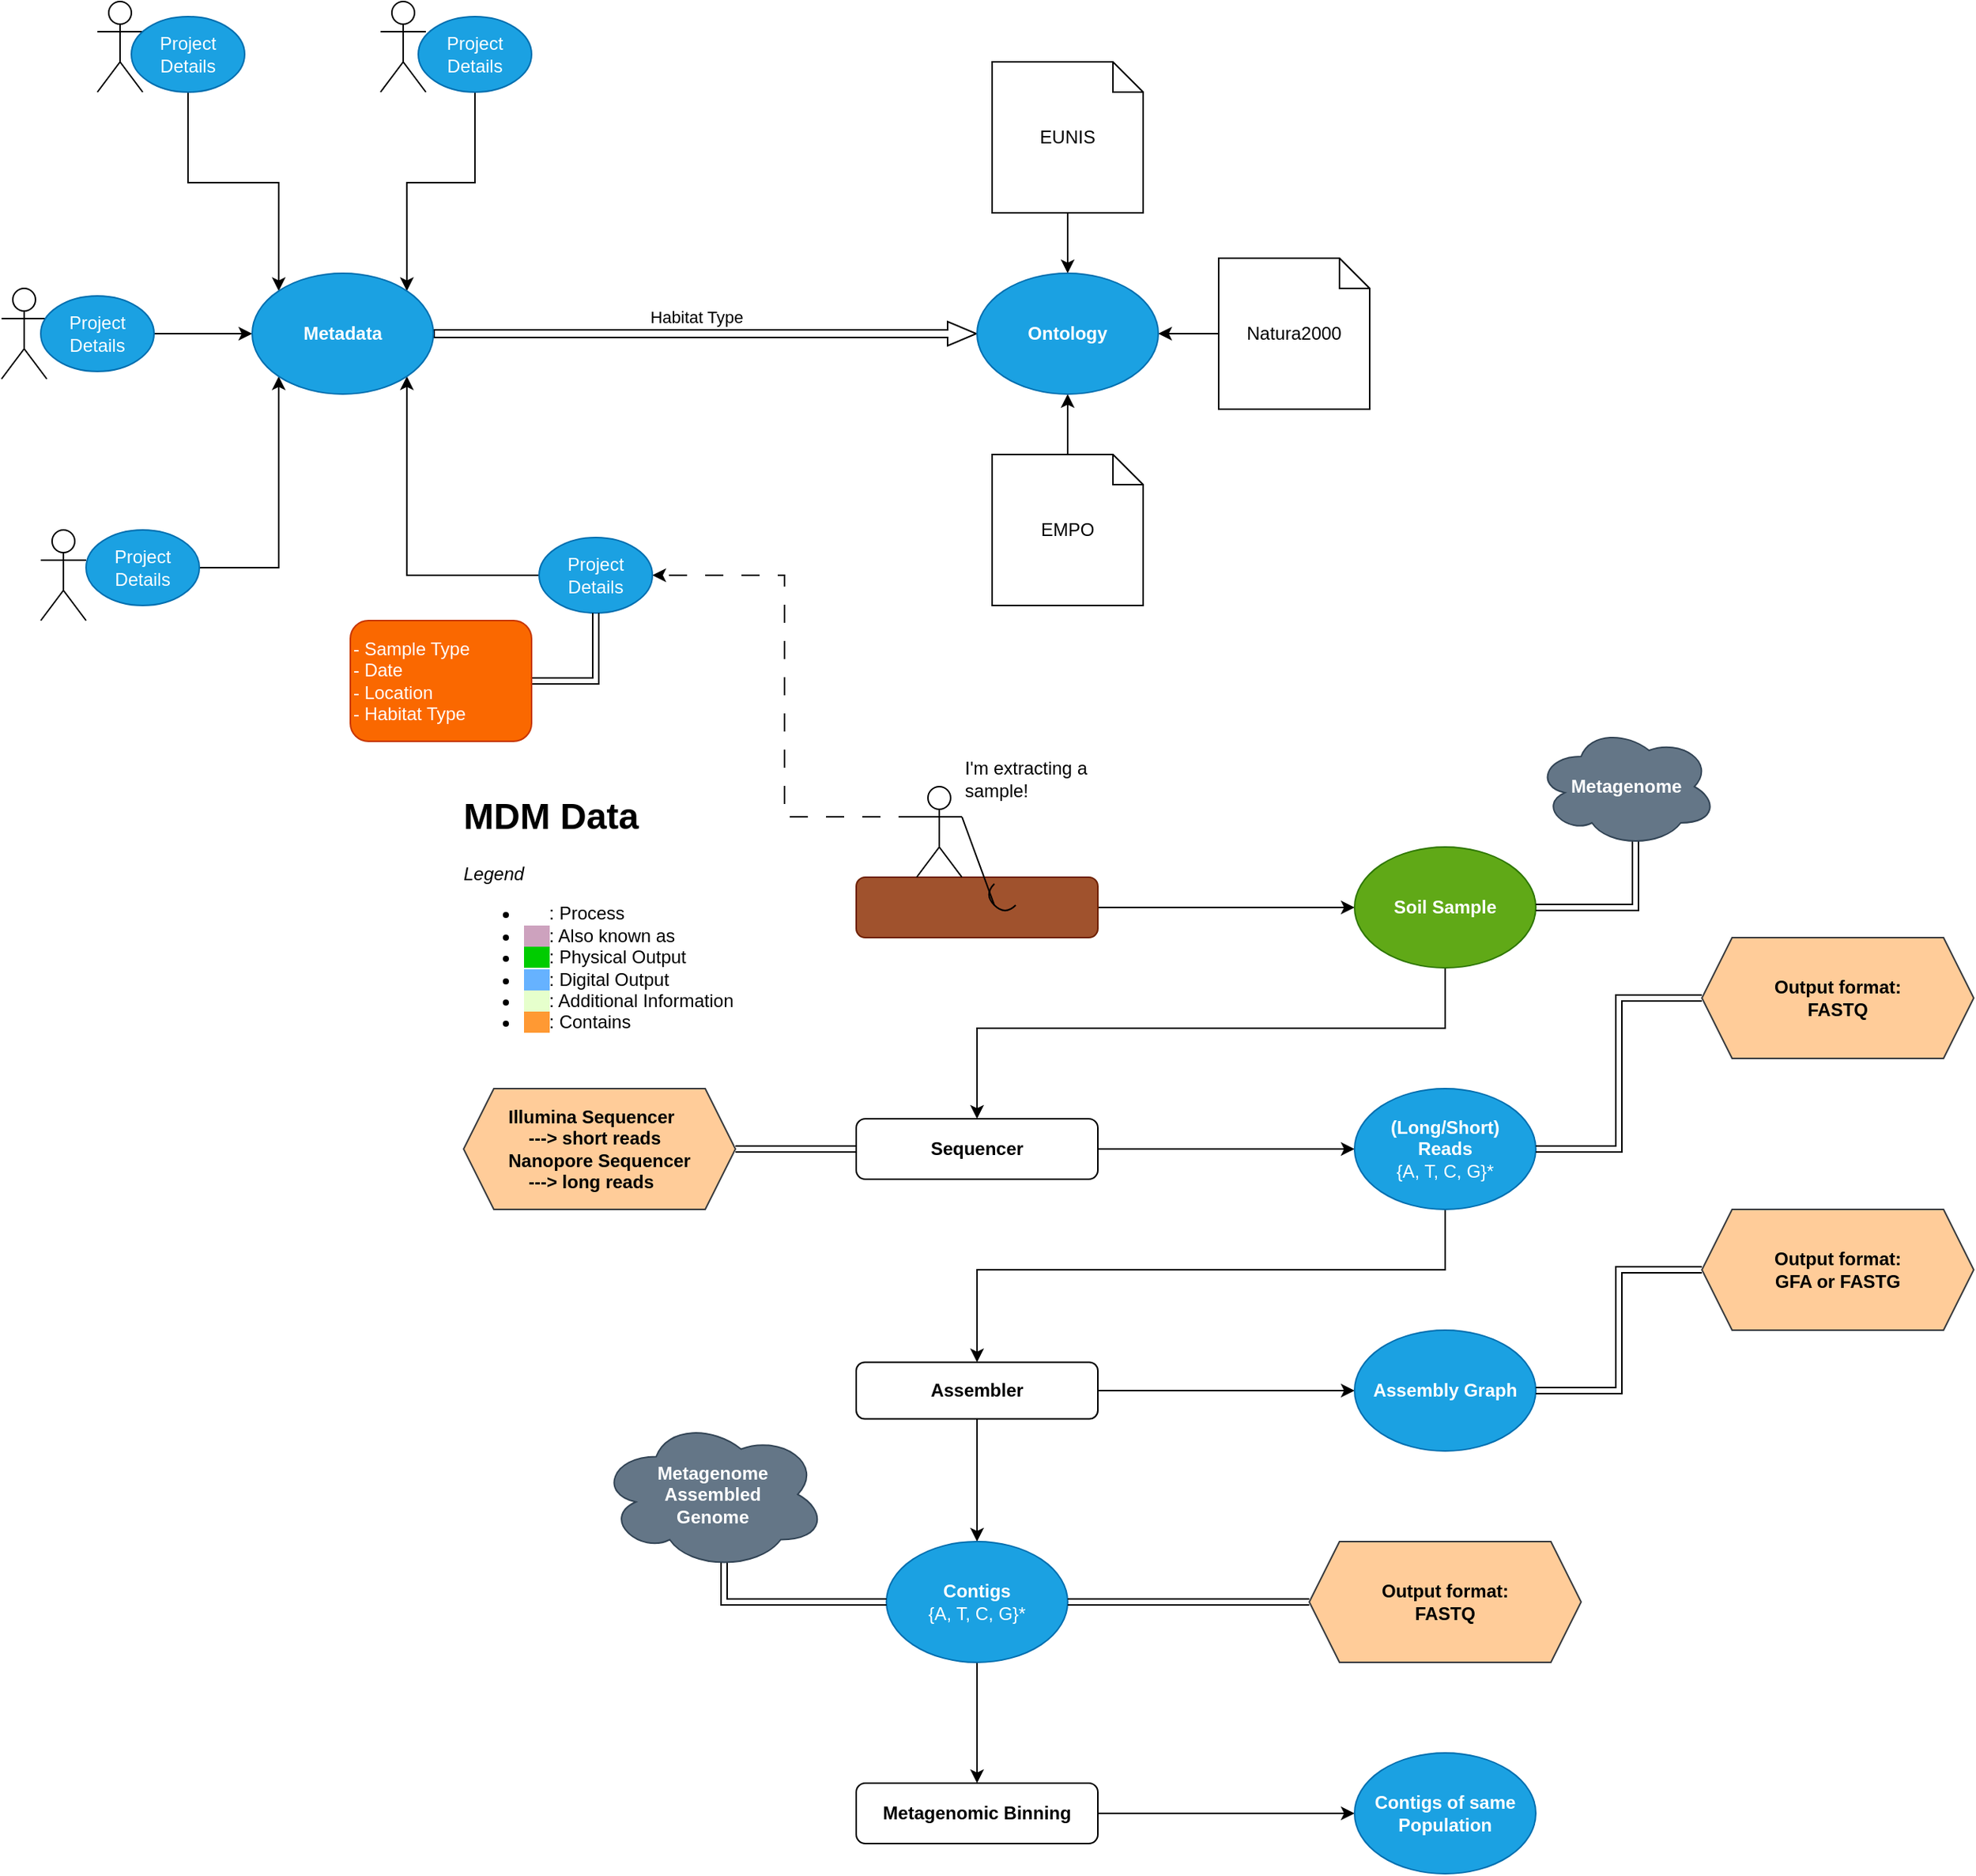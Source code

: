 <mxfile>
    <diagram id="C5RBs43oDa-KdzZeNtuy" name="Page-1">
        <mxGraphModel dx="2663" dy="2035" grid="1" gridSize="10" guides="1" tooltips="1" connect="1" arrows="1" fold="1" page="0" pageScale="1" pageWidth="827" pageHeight="1169" background="#FFFFFF" math="0" shadow="0">
            <root>
                <mxCell id="WIyWlLk6GJQsqaUBKTNV-0"/>
                <mxCell id="WIyWlLk6GJQsqaUBKTNV-1" parent="WIyWlLk6GJQsqaUBKTNV-0"/>
                <mxCell id="2fpuocFONdNeKfU6D-4X-15" style="edgeStyle=orthogonalEdgeStyle;rounded=0;orthogonalLoop=1;jettySize=auto;html=1;entryX=0;entryY=0.5;entryDx=0;entryDy=0;" parent="WIyWlLk6GJQsqaUBKTNV-1" source="WIyWlLk6GJQsqaUBKTNV-3" target="2fpuocFONdNeKfU6D-4X-12" edge="1">
                    <mxGeometry relative="1" as="geometry"/>
                </mxCell>
                <mxCell id="WIyWlLk6GJQsqaUBKTNV-3" value="" style="rounded=1;whiteSpace=wrap;html=1;fontSize=12;glass=0;strokeWidth=1;shadow=0;fillColor=#a0522d;fontColor=#ffffff;strokeColor=#6D1F00;" parent="WIyWlLk6GJQsqaUBKTNV-1" vertex="1">
                    <mxGeometry x="-40" y="40" width="160" height="40" as="geometry"/>
                </mxCell>
                <mxCell id="2fpuocFONdNeKfU6D-4X-17" style="edgeStyle=orthogonalEdgeStyle;rounded=0;orthogonalLoop=1;jettySize=auto;html=1;entryX=0;entryY=0.5;entryDx=0;entryDy=0;" parent="WIyWlLk6GJQsqaUBKTNV-1" source="WIyWlLk6GJQsqaUBKTNV-7" target="2fpuocFONdNeKfU6D-4X-13" edge="1">
                    <mxGeometry relative="1" as="geometry"/>
                </mxCell>
                <mxCell id="WIyWlLk6GJQsqaUBKTNV-7" value="Sequencer" style="rounded=1;whiteSpace=wrap;html=1;fontSize=12;glass=0;strokeWidth=1;shadow=0;fontStyle=1" parent="WIyWlLk6GJQsqaUBKTNV-1" vertex="1">
                    <mxGeometry x="-40" y="200" width="160" height="40" as="geometry"/>
                </mxCell>
                <mxCell id="-iJnX53TUhFI8j9bGqsz-6" style="edgeStyle=orthogonalEdgeStyle;rounded=0;orthogonalLoop=1;jettySize=auto;html=1;entryX=0.5;entryY=0;entryDx=0;entryDy=0;" parent="WIyWlLk6GJQsqaUBKTNV-1" source="WIyWlLk6GJQsqaUBKTNV-11" target="2fpuocFONdNeKfU6D-4X-14" edge="1">
                    <mxGeometry relative="1" as="geometry"/>
                </mxCell>
                <mxCell id="-iJnX53TUhFI8j9bGqsz-8" style="edgeStyle=orthogonalEdgeStyle;rounded=0;orthogonalLoop=1;jettySize=auto;html=1;entryX=0;entryY=0.5;entryDx=0;entryDy=0;" parent="WIyWlLk6GJQsqaUBKTNV-1" source="WIyWlLk6GJQsqaUBKTNV-11" target="-iJnX53TUhFI8j9bGqsz-7" edge="1">
                    <mxGeometry relative="1" as="geometry"/>
                </mxCell>
                <mxCell id="WIyWlLk6GJQsqaUBKTNV-11" value="Assembler" style="rounded=1;whiteSpace=wrap;html=1;fontSize=12;glass=0;strokeWidth=1;shadow=0;fontStyle=1" parent="WIyWlLk6GJQsqaUBKTNV-1" vertex="1">
                    <mxGeometry x="-40" y="361.25" width="160" height="37.5" as="geometry"/>
                </mxCell>
                <mxCell id="2fpuocFONdNeKfU6D-4X-25" style="edgeStyle=orthogonalEdgeStyle;rounded=0;orthogonalLoop=1;jettySize=auto;html=1;entryX=0;entryY=0.5;entryDx=0;entryDy=0;" parent="WIyWlLk6GJQsqaUBKTNV-1" source="2fpuocFONdNeKfU6D-4X-8" target="2fpuocFONdNeKfU6D-4X-24" edge="1">
                    <mxGeometry relative="1" as="geometry"/>
                </mxCell>
                <mxCell id="2fpuocFONdNeKfU6D-4X-8" value="Metagenomic Binning" style="rounded=1;whiteSpace=wrap;html=1;fontSize=12;glass=0;strokeWidth=1;shadow=0;fontStyle=1" parent="WIyWlLk6GJQsqaUBKTNV-1" vertex="1">
                    <mxGeometry x="-40" y="640" width="160" height="40" as="geometry"/>
                </mxCell>
                <mxCell id="2fpuocFONdNeKfU6D-4X-16" style="edgeStyle=orthogonalEdgeStyle;rounded=0;orthogonalLoop=1;jettySize=auto;html=1;entryX=0.5;entryY=0;entryDx=0;entryDy=0;" parent="WIyWlLk6GJQsqaUBKTNV-1" source="2fpuocFONdNeKfU6D-4X-12" target="WIyWlLk6GJQsqaUBKTNV-7" edge="1">
                    <mxGeometry relative="1" as="geometry">
                        <Array as="points">
                            <mxPoint x="350" y="140"/>
                            <mxPoint x="40" y="140"/>
                        </Array>
                    </mxGeometry>
                </mxCell>
                <mxCell id="2fpuocFONdNeKfU6D-4X-12" value="Soil Sample" style="ellipse;whiteSpace=wrap;html=1;fillColor=#60a917;fontColor=#ffffff;strokeColor=#2D7600;fontStyle=1" parent="WIyWlLk6GJQsqaUBKTNV-1" vertex="1">
                    <mxGeometry x="290" y="20" width="120" height="80" as="geometry"/>
                </mxCell>
                <mxCell id="2fpuocFONdNeKfU6D-4X-18" style="edgeStyle=orthogonalEdgeStyle;rounded=0;orthogonalLoop=1;jettySize=auto;html=1;entryX=0.5;entryY=0;entryDx=0;entryDy=0;" parent="WIyWlLk6GJQsqaUBKTNV-1" source="2fpuocFONdNeKfU6D-4X-13" target="WIyWlLk6GJQsqaUBKTNV-11" edge="1">
                    <mxGeometry relative="1" as="geometry">
                        <Array as="points">
                            <mxPoint x="350" y="300"/>
                            <mxPoint x="40" y="300"/>
                        </Array>
                    </mxGeometry>
                </mxCell>
                <mxCell id="2fpuocFONdNeKfU6D-4X-13" value="&lt;b style=&quot;color: rgb(255, 255, 255);&quot;&gt;(Long/Short)&lt;br&gt;Reads&lt;/b&gt;&lt;br style=&quot;color: rgb(255, 255, 255);&quot;&gt;{A, T, C, G}*" style="ellipse;whiteSpace=wrap;html=1;fillColor=#1ba1e2;fontColor=#ffffff;strokeColor=#006EAF;" parent="WIyWlLk6GJQsqaUBKTNV-1" vertex="1">
                    <mxGeometry x="290" y="180" width="120" height="80" as="geometry"/>
                </mxCell>
                <mxCell id="-iJnX53TUhFI8j9bGqsz-9" style="edgeStyle=orthogonalEdgeStyle;rounded=0;orthogonalLoop=1;jettySize=auto;html=1;" parent="WIyWlLk6GJQsqaUBKTNV-1" source="2fpuocFONdNeKfU6D-4X-14" target="2fpuocFONdNeKfU6D-4X-8" edge="1">
                    <mxGeometry relative="1" as="geometry"/>
                </mxCell>
                <mxCell id="2fpuocFONdNeKfU6D-4X-14" value="&lt;b style=&quot;color: rgb(255, 255, 255);&quot;&gt;Contigs&lt;/b&gt;&lt;br style=&quot;color: rgb(255, 255, 255);&quot;&gt;{A, T, C, G}*" style="ellipse;whiteSpace=wrap;html=1;fillColor=#1ba1e2;fontColor=#ffffff;strokeColor=#006EAF;" parent="WIyWlLk6GJQsqaUBKTNV-1" vertex="1">
                    <mxGeometry x="-20" y="480" width="120" height="80" as="geometry"/>
                </mxCell>
                <mxCell id="ezoXnTeMUuSYddB59D9g-24" style="edgeStyle=orthogonalEdgeStyle;rounded=0;orthogonalLoop=1;jettySize=auto;html=1;entryX=1;entryY=0.5;entryDx=0;entryDy=0;exitX=0;exitY=0.333;exitDx=0;exitDy=0;exitPerimeter=0;dashed=1;dashPattern=12 12;" parent="WIyWlLk6GJQsqaUBKTNV-1" source="2fpuocFONdNeKfU6D-4X-21" target="ezoXnTeMUuSYddB59D9g-13" edge="1">
                    <mxGeometry relative="1" as="geometry"/>
                </mxCell>
                <mxCell id="2fpuocFONdNeKfU6D-4X-21" value="" style="shape=umlActor;verticalLabelPosition=bottom;verticalAlign=top;html=1;outlineConnect=0;" parent="WIyWlLk6GJQsqaUBKTNV-1" vertex="1">
                    <mxGeometry y="-20" width="30" height="60" as="geometry"/>
                </mxCell>
                <mxCell id="2fpuocFONdNeKfU6D-4X-23" value="&lt;p style=&quot;line-height: 120%;&quot;&gt;&lt;/p&gt;&lt;h1&gt;MDM Data&lt;/h1&gt;&lt;p&gt;&lt;i&gt;Legend&lt;/i&gt;&lt;/p&gt;&lt;p&gt;&lt;/p&gt;&lt;ul&gt;&lt;li&gt;&amp;nbsp; &amp;nbsp; &amp;nbsp;: Process&lt;/li&gt;&lt;li&gt;&lt;span style=&quot;background-color: rgb(205, 162, 190);&quot;&gt;&amp;nbsp; &amp;nbsp; &amp;nbsp;&lt;/span&gt;: Also known as&lt;br&gt;&lt;/li&gt;&lt;li&gt;&lt;span style=&quot;background-color: rgb(0, 204, 0);&quot;&gt;&amp;nbsp; &amp;nbsp; &amp;nbsp;&lt;/span&gt;: Physical Output&lt;/li&gt;&lt;li&gt;&lt;span style=&quot;background-color: rgb(102, 178, 255);&quot;&gt;&amp;nbsp; &amp;nbsp; &amp;nbsp;&lt;/span&gt;: Digital Output&lt;/li&gt;&lt;li&gt;&lt;span style=&quot;background-color: rgb(230, 255, 204);&quot;&gt;&amp;nbsp; &amp;nbsp; &amp;nbsp;&lt;/span&gt;: Additional Information&lt;/li&gt;&lt;li&gt;&lt;span style=&quot;background-color: rgb(255, 153, 51);&quot;&gt;&amp;nbsp; &amp;nbsp; &amp;nbsp;&lt;/span&gt;: Contains&lt;/li&gt;&lt;/ul&gt;&lt;p&gt;&lt;/p&gt;" style="text;html=1;strokeColor=none;fillColor=none;spacing=5;spacingTop=-20;whiteSpace=wrap;overflow=hidden;rounded=0;" parent="WIyWlLk6GJQsqaUBKTNV-1" vertex="1">
                    <mxGeometry x="-305" y="-20" width="190" height="180" as="geometry"/>
                </mxCell>
                <mxCell id="2fpuocFONdNeKfU6D-4X-24" value="&lt;b&gt;Contigs of same Population&lt;/b&gt;" style="ellipse;whiteSpace=wrap;html=1;fillColor=#1ba1e2;fontColor=#ffffff;strokeColor=#006EAF;" parent="WIyWlLk6GJQsqaUBKTNV-1" vertex="1">
                    <mxGeometry x="290" y="620" width="120" height="80" as="geometry"/>
                </mxCell>
                <mxCell id="2fpuocFONdNeKfU6D-4X-29" style="edgeStyle=orthogonalEdgeStyle;rounded=0;orthogonalLoop=1;jettySize=auto;html=1;entryX=1;entryY=0.5;entryDx=0;entryDy=0;exitX=0.55;exitY=0.95;exitDx=0;exitDy=0;exitPerimeter=0;shape=link;" parent="WIyWlLk6GJQsqaUBKTNV-1" source="2fpuocFONdNeKfU6D-4X-26" target="2fpuocFONdNeKfU6D-4X-12" edge="1">
                    <mxGeometry relative="1" as="geometry">
                        <Array as="points">
                            <mxPoint x="476" y="60"/>
                        </Array>
                    </mxGeometry>
                </mxCell>
                <mxCell id="2fpuocFONdNeKfU6D-4X-26" value="Metagenome" style="ellipse;shape=cloud;whiteSpace=wrap;html=1;fillColor=#647687;fontColor=#ffffff;strokeColor=#314354;fontStyle=1" parent="WIyWlLk6GJQsqaUBKTNV-1" vertex="1">
                    <mxGeometry x="410" y="-60" width="120" height="80" as="geometry"/>
                </mxCell>
                <mxCell id="-iJnX53TUhFI8j9bGqsz-5" style="edgeStyle=orthogonalEdgeStyle;rounded=0;orthogonalLoop=1;jettySize=auto;html=1;entryX=0;entryY=0.5;entryDx=0;entryDy=0;exitX=0.55;exitY=0.95;exitDx=0;exitDy=0;exitPerimeter=0;shape=link;" parent="WIyWlLk6GJQsqaUBKTNV-1" source="2fpuocFONdNeKfU6D-4X-30" target="2fpuocFONdNeKfU6D-4X-14" edge="1">
                    <mxGeometry relative="1" as="geometry">
                        <Array as="points">
                            <mxPoint x="-127" y="520"/>
                        </Array>
                    </mxGeometry>
                </mxCell>
                <mxCell id="2fpuocFONdNeKfU6D-4X-30" value="Metagenome&lt;br&gt;Assembled&lt;br&gt;Genome" style="ellipse;shape=cloud;whiteSpace=wrap;html=1;fillColor=#647687;fontColor=#ffffff;strokeColor=#314354;fontStyle=1" parent="WIyWlLk6GJQsqaUBKTNV-1" vertex="1">
                    <mxGeometry x="-210" y="398.75" width="150" height="100" as="geometry"/>
                </mxCell>
                <mxCell id="-iJnX53TUhFI8j9bGqsz-1" style="edgeStyle=orthogonalEdgeStyle;rounded=0;orthogonalLoop=1;jettySize=auto;html=1;shape=link;entryX=1;entryY=0.5;entryDx=0;entryDy=0;" parent="WIyWlLk6GJQsqaUBKTNV-1" source="-iJnX53TUhFI8j9bGqsz-0" target="2fpuocFONdNeKfU6D-4X-13" edge="1">
                    <mxGeometry relative="1" as="geometry">
                        <mxPoint x="400" y="180" as="targetPoint"/>
                    </mxGeometry>
                </mxCell>
                <mxCell id="-iJnX53TUhFI8j9bGqsz-0" value="&lt;div style=&quot;&quot;&gt;&lt;span style=&quot;background-color: initial;&quot;&gt;Output format:&lt;/span&gt;&lt;/div&gt;&lt;div style=&quot;&quot;&gt;&lt;span style=&quot;background-color: initial;&quot;&gt;FASTQ&lt;/span&gt;&lt;br&gt;&lt;/div&gt;" style="shape=hexagon;perimeter=hexagonPerimeter2;whiteSpace=wrap;html=1;fixedSize=1;fillColor=#ffcc99;strokeColor=#36393d;fontStyle=1" parent="WIyWlLk6GJQsqaUBKTNV-1" vertex="1">
                    <mxGeometry x="520" y="80" width="180" height="80" as="geometry"/>
                </mxCell>
                <mxCell id="-iJnX53TUhFI8j9bGqsz-4" style="edgeStyle=orthogonalEdgeStyle;rounded=0;orthogonalLoop=1;jettySize=auto;html=1;shape=link;" parent="WIyWlLk6GJQsqaUBKTNV-1" source="-iJnX53TUhFI8j9bGqsz-3" target="WIyWlLk6GJQsqaUBKTNV-7" edge="1">
                    <mxGeometry relative="1" as="geometry"/>
                </mxCell>
                <mxCell id="-iJnX53TUhFI8j9bGqsz-3" value="&lt;div style=&quot;text-align: left;&quot;&gt;&lt;div&gt;Illumina Sequencer&lt;/div&gt;&lt;div&gt;&amp;nbsp; &amp;nbsp; ---&amp;gt; short reads&lt;/div&gt;&lt;div&gt;&lt;span style=&quot;background-color: initial;&quot;&gt;Nanopore Sequencer&lt;/span&gt;&lt;/div&gt;&lt;div&gt;&lt;span style=&quot;background-color: initial;&quot;&gt;&amp;nbsp; &amp;nbsp; ---&amp;gt; long reads&lt;/span&gt;&lt;/div&gt;&lt;/div&gt;" style="shape=hexagon;perimeter=hexagonPerimeter2;whiteSpace=wrap;html=1;fixedSize=1;fillColor=#ffcc99;strokeColor=#36393d;fontStyle=1" parent="WIyWlLk6GJQsqaUBKTNV-1" vertex="1">
                    <mxGeometry x="-300" y="180" width="180" height="80" as="geometry"/>
                </mxCell>
                <mxCell id="-iJnX53TUhFI8j9bGqsz-7" value="&lt;b&gt;Assembly Graph&lt;/b&gt;" style="ellipse;whiteSpace=wrap;html=1;fillColor=#1ba1e2;fontColor=#ffffff;strokeColor=#006EAF;" parent="WIyWlLk6GJQsqaUBKTNV-1" vertex="1">
                    <mxGeometry x="290" y="340" width="120" height="80" as="geometry"/>
                </mxCell>
                <mxCell id="-iJnX53TUhFI8j9bGqsz-10" value="" style="shape=requiredInterface;html=1;verticalLabelPosition=bottom;sketch=0;rotation=135;" parent="WIyWlLk6GJQsqaUBKTNV-1" vertex="1">
                    <mxGeometry x="50" y="45" width="10" height="20" as="geometry"/>
                </mxCell>
                <mxCell id="-iJnX53TUhFI8j9bGqsz-12" value="" style="endArrow=none;html=1;rounded=0;entryX=1;entryY=0.5;entryDx=0;entryDy=0;entryPerimeter=0;" parent="WIyWlLk6GJQsqaUBKTNV-1" target="-iJnX53TUhFI8j9bGqsz-10" edge="1">
                    <mxGeometry width="50" height="50" relative="1" as="geometry">
                        <mxPoint x="30" as="sourcePoint"/>
                        <mxPoint x="80" y="-50" as="targetPoint"/>
                        <Array as="points"/>
                    </mxGeometry>
                </mxCell>
                <mxCell id="-iJnX53TUhFI8j9bGqsz-14" value="I'm extracting a sample!" style="text;html=1;strokeColor=none;fillColor=none;align=left;verticalAlign=middle;whiteSpace=wrap;rounded=0;" parent="WIyWlLk6GJQsqaUBKTNV-1" vertex="1">
                    <mxGeometry x="30" y="-40" width="100" height="30" as="geometry"/>
                </mxCell>
                <mxCell id="-iJnX53TUhFI8j9bGqsz-16" style="edgeStyle=orthogonalEdgeStyle;rounded=0;orthogonalLoop=1;jettySize=auto;html=1;entryX=1;entryY=0.5;entryDx=0;entryDy=0;shape=link;" parent="WIyWlLk6GJQsqaUBKTNV-1" source="-iJnX53TUhFI8j9bGqsz-15" target="-iJnX53TUhFI8j9bGqsz-7" edge="1">
                    <mxGeometry relative="1" as="geometry"/>
                </mxCell>
                <mxCell id="-iJnX53TUhFI8j9bGqsz-15" value="&lt;div style=&quot;&quot;&gt;&lt;span style=&quot;background-color: initial;&quot;&gt;Output format:&lt;/span&gt;&lt;/div&gt;&lt;div style=&quot;&quot;&gt;&lt;span style=&quot;background-color: initial;&quot;&gt;GFA or FASTG&lt;/span&gt;&lt;br&gt;&lt;/div&gt;" style="shape=hexagon;perimeter=hexagonPerimeter2;whiteSpace=wrap;html=1;fixedSize=1;fillColor=#ffcc99;strokeColor=#36393d;fontStyle=1" parent="WIyWlLk6GJQsqaUBKTNV-1" vertex="1">
                    <mxGeometry x="520" y="260" width="180" height="80" as="geometry"/>
                </mxCell>
                <mxCell id="-iJnX53TUhFI8j9bGqsz-18" style="edgeStyle=orthogonalEdgeStyle;rounded=0;orthogonalLoop=1;jettySize=auto;html=1;entryX=1;entryY=0.5;entryDx=0;entryDy=0;shape=link;" parent="WIyWlLk6GJQsqaUBKTNV-1" source="-iJnX53TUhFI8j9bGqsz-17" target="2fpuocFONdNeKfU6D-4X-14" edge="1">
                    <mxGeometry relative="1" as="geometry"/>
                </mxCell>
                <mxCell id="-iJnX53TUhFI8j9bGqsz-17" value="&lt;div style=&quot;text-align: left;&quot;&gt;&lt;span style=&quot;background-color: initial;&quot;&gt;Output format:&lt;/span&gt;&lt;/div&gt;&lt;div style=&quot;&quot;&gt;&lt;span style=&quot;background-color: initial;&quot;&gt;FASTQ&lt;/span&gt;&lt;br&gt;&lt;/div&gt;" style="shape=hexagon;perimeter=hexagonPerimeter2;whiteSpace=wrap;html=1;fixedSize=1;fillColor=#ffcc99;strokeColor=#36393d;fontStyle=1" parent="WIyWlLk6GJQsqaUBKTNV-1" vertex="1">
                    <mxGeometry x="260" y="480" width="180" height="80" as="geometry"/>
                </mxCell>
                <mxCell id="ezoXnTeMUuSYddB59D9g-1" value="" style="shape=umlActor;verticalLabelPosition=bottom;verticalAlign=top;html=1;outlineConnect=0;" parent="WIyWlLk6GJQsqaUBKTNV-1" vertex="1">
                    <mxGeometry x="-542.5" y="-540" width="30" height="60" as="geometry"/>
                </mxCell>
                <mxCell id="ezoXnTeMUuSYddB59D9g-2" value="" style="shape=umlActor;verticalLabelPosition=bottom;verticalAlign=top;html=1;outlineConnect=0;" parent="WIyWlLk6GJQsqaUBKTNV-1" vertex="1">
                    <mxGeometry x="-355" y="-540" width="30" height="60" as="geometry"/>
                </mxCell>
                <mxCell id="ezoXnTeMUuSYddB59D9g-3" value="" style="shape=umlActor;verticalLabelPosition=bottom;verticalAlign=top;html=1;outlineConnect=0;" parent="WIyWlLk6GJQsqaUBKTNV-1" vertex="1">
                    <mxGeometry x="-606" y="-350" width="30" height="60" as="geometry"/>
                </mxCell>
                <mxCell id="ezoXnTeMUuSYddB59D9g-6" value="" style="shape=umlActor;verticalLabelPosition=bottom;verticalAlign=top;html=1;outlineConnect=0;" parent="WIyWlLk6GJQsqaUBKTNV-1" vertex="1">
                    <mxGeometry x="-580" y="-190" width="30" height="60" as="geometry"/>
                </mxCell>
                <mxCell id="ezoXnTeMUuSYddB59D9g-19" style="edgeStyle=orthogonalEdgeStyle;rounded=0;orthogonalLoop=1;jettySize=auto;html=1;" parent="WIyWlLk6GJQsqaUBKTNV-1" source="ezoXnTeMUuSYddB59D9g-8" target="ezoXnTeMUuSYddB59D9g-17" edge="1">
                    <mxGeometry relative="1" as="geometry"/>
                </mxCell>
                <mxCell id="ezoXnTeMUuSYddB59D9g-8" value="Project Details" style="ellipse;whiteSpace=wrap;html=1;fillColor=#1ba1e2;fontColor=#ffffff;strokeColor=#006EAF;" parent="WIyWlLk6GJQsqaUBKTNV-1" vertex="1">
                    <mxGeometry x="-580" y="-345" width="75" height="50" as="geometry"/>
                </mxCell>
                <mxCell id="ezoXnTeMUuSYddB59D9g-18" style="edgeStyle=orthogonalEdgeStyle;rounded=0;orthogonalLoop=1;jettySize=auto;html=1;entryX=1;entryY=0;entryDx=0;entryDy=0;" parent="WIyWlLk6GJQsqaUBKTNV-1" source="ezoXnTeMUuSYddB59D9g-9" target="ezoXnTeMUuSYddB59D9g-17" edge="1">
                    <mxGeometry relative="1" as="geometry"/>
                </mxCell>
                <mxCell id="ezoXnTeMUuSYddB59D9g-9" value="Project Details" style="ellipse;whiteSpace=wrap;html=1;fillColor=#1ba1e2;fontColor=#ffffff;strokeColor=#006EAF;" parent="WIyWlLk6GJQsqaUBKTNV-1" vertex="1">
                    <mxGeometry x="-330" y="-530" width="75" height="50" as="geometry"/>
                </mxCell>
                <mxCell id="ezoXnTeMUuSYddB59D9g-28" style="edgeStyle=orthogonalEdgeStyle;rounded=0;orthogonalLoop=1;jettySize=auto;html=1;entryX=0;entryY=0;entryDx=0;entryDy=0;exitX=0.5;exitY=1;exitDx=0;exitDy=0;" parent="WIyWlLk6GJQsqaUBKTNV-1" source="ezoXnTeMUuSYddB59D9g-10" target="ezoXnTeMUuSYddB59D9g-17" edge="1">
                    <mxGeometry relative="1" as="geometry"/>
                </mxCell>
                <mxCell id="ezoXnTeMUuSYddB59D9g-10" value="Project Details" style="ellipse;whiteSpace=wrap;html=1;fillColor=#1ba1e2;fontColor=#ffffff;strokeColor=#006EAF;" parent="WIyWlLk6GJQsqaUBKTNV-1" vertex="1">
                    <mxGeometry x="-520" y="-530" width="75" height="50" as="geometry"/>
                </mxCell>
                <mxCell id="ezoXnTeMUuSYddB59D9g-20" style="edgeStyle=orthogonalEdgeStyle;rounded=0;orthogonalLoop=1;jettySize=auto;html=1;entryX=0;entryY=1;entryDx=0;entryDy=0;" parent="WIyWlLk6GJQsqaUBKTNV-1" source="ezoXnTeMUuSYddB59D9g-11" target="ezoXnTeMUuSYddB59D9g-17" edge="1">
                    <mxGeometry relative="1" as="geometry"/>
                </mxCell>
                <mxCell id="ezoXnTeMUuSYddB59D9g-11" value="Project Details" style="ellipse;whiteSpace=wrap;html=1;fillColor=#1ba1e2;fontColor=#ffffff;strokeColor=#006EAF;" parent="WIyWlLk6GJQsqaUBKTNV-1" vertex="1">
                    <mxGeometry x="-550" y="-190" width="75" height="50" as="geometry"/>
                </mxCell>
                <mxCell id="ezoXnTeMUuSYddB59D9g-21" style="edgeStyle=orthogonalEdgeStyle;rounded=0;orthogonalLoop=1;jettySize=auto;html=1;entryX=1;entryY=1;entryDx=0;entryDy=0;" parent="WIyWlLk6GJQsqaUBKTNV-1" source="ezoXnTeMUuSYddB59D9g-13" target="ezoXnTeMUuSYddB59D9g-17" edge="1">
                    <mxGeometry relative="1" as="geometry"/>
                </mxCell>
                <mxCell id="ezoXnTeMUuSYddB59D9g-13" value="Project Details" style="ellipse;whiteSpace=wrap;html=1;fillColor=#1ba1e2;fontColor=#ffffff;strokeColor=#006EAF;" parent="WIyWlLk6GJQsqaUBKTNV-1" vertex="1">
                    <mxGeometry x="-250" y="-185" width="75" height="50" as="geometry"/>
                </mxCell>
                <mxCell id="ezoXnTeMUuSYddB59D9g-15" style="edgeStyle=orthogonalEdgeStyle;rounded=0;orthogonalLoop=1;jettySize=auto;html=1;shape=link;" parent="WIyWlLk6GJQsqaUBKTNV-1" source="ezoXnTeMUuSYddB59D9g-14" target="ezoXnTeMUuSYddB59D9g-13" edge="1">
                    <mxGeometry relative="1" as="geometry"/>
                </mxCell>
                <mxCell id="ezoXnTeMUuSYddB59D9g-14" value="- Sample Type&lt;br&gt;- Date&lt;br&gt;- Location&lt;br&gt;- Habitat Type" style="rounded=1;whiteSpace=wrap;html=1;align=left;fillColor=#fa6800;fontColor=#FFFFFF;strokeColor=#C73500;" parent="WIyWlLk6GJQsqaUBKTNV-1" vertex="1">
                    <mxGeometry x="-375" y="-130" width="120" height="80" as="geometry"/>
                </mxCell>
                <mxCell id="ezoXnTeMUuSYddB59D9g-33" style="edgeStyle=orthogonalEdgeStyle;rounded=0;orthogonalLoop=1;jettySize=auto;html=1;entryX=0;entryY=0.5;entryDx=0;entryDy=0;shape=flexArrow;width=5;endWidth=10;startArrow=none;startWidth=10;startFill=0;" parent="WIyWlLk6GJQsqaUBKTNV-1" source="ezoXnTeMUuSYddB59D9g-17" target="ezoXnTeMUuSYddB59D9g-29" edge="1">
                    <mxGeometry relative="1" as="geometry"/>
                </mxCell>
                <mxCell id="ezoXnTeMUuSYddB59D9g-35" value="Habitat Type" style="edgeLabel;html=1;align=center;verticalAlign=middle;resizable=0;points=[];rotation=0;" parent="ezoXnTeMUuSYddB59D9g-33" vertex="1" connectable="0">
                    <mxGeometry x="-0.033" relative="1" as="geometry">
                        <mxPoint y="-11" as="offset"/>
                    </mxGeometry>
                </mxCell>
                <mxCell id="ezoXnTeMUuSYddB59D9g-17" value="&lt;b&gt;Metadata&lt;/b&gt;" style="ellipse;whiteSpace=wrap;html=1;fillColor=#1ba1e2;fontColor=#ffffff;strokeColor=#006EAF;" parent="WIyWlLk6GJQsqaUBKTNV-1" vertex="1">
                    <mxGeometry x="-440" y="-360" width="120" height="80" as="geometry"/>
                </mxCell>
                <mxCell id="ezoXnTeMUuSYddB59D9g-30" style="edgeStyle=orthogonalEdgeStyle;rounded=0;orthogonalLoop=1;jettySize=auto;html=1;entryX=0.5;entryY=0;entryDx=0;entryDy=0;" parent="WIyWlLk6GJQsqaUBKTNV-1" source="ezoXnTeMUuSYddB59D9g-25" target="ezoXnTeMUuSYddB59D9g-29" edge="1">
                    <mxGeometry relative="1" as="geometry"/>
                </mxCell>
                <mxCell id="ezoXnTeMUuSYddB59D9g-25" value="EUNIS" style="shape=note;size=20;whiteSpace=wrap;html=1;" parent="WIyWlLk6GJQsqaUBKTNV-1" vertex="1">
                    <mxGeometry x="50" y="-500" width="100" height="100" as="geometry"/>
                </mxCell>
                <mxCell id="ezoXnTeMUuSYddB59D9g-32" style="edgeStyle=orthogonalEdgeStyle;rounded=0;orthogonalLoop=1;jettySize=auto;html=1;entryX=1;entryY=0.5;entryDx=0;entryDy=0;" parent="WIyWlLk6GJQsqaUBKTNV-1" source="ezoXnTeMUuSYddB59D9g-26" target="ezoXnTeMUuSYddB59D9g-29" edge="1">
                    <mxGeometry relative="1" as="geometry"/>
                </mxCell>
                <mxCell id="ezoXnTeMUuSYddB59D9g-26" value="Natura2000" style="shape=note;size=20;whiteSpace=wrap;html=1;" parent="WIyWlLk6GJQsqaUBKTNV-1" vertex="1">
                    <mxGeometry x="200" y="-370" width="100" height="100" as="geometry"/>
                </mxCell>
                <mxCell id="ezoXnTeMUuSYddB59D9g-31" style="edgeStyle=orthogonalEdgeStyle;rounded=0;orthogonalLoop=1;jettySize=auto;html=1;entryX=0.5;entryY=1;entryDx=0;entryDy=0;" parent="WIyWlLk6GJQsqaUBKTNV-1" source="ezoXnTeMUuSYddB59D9g-27" target="ezoXnTeMUuSYddB59D9g-29" edge="1">
                    <mxGeometry relative="1" as="geometry"/>
                </mxCell>
                <mxCell id="ezoXnTeMUuSYddB59D9g-27" value="EMPO" style="shape=note;size=20;whiteSpace=wrap;html=1;" parent="WIyWlLk6GJQsqaUBKTNV-1" vertex="1">
                    <mxGeometry x="50" y="-240" width="100" height="100" as="geometry"/>
                </mxCell>
                <mxCell id="ezoXnTeMUuSYddB59D9g-29" value="&lt;b&gt;Ontology&lt;/b&gt;" style="ellipse;whiteSpace=wrap;html=1;fillColor=#1ba1e2;fontColor=#ffffff;strokeColor=#006EAF;" parent="WIyWlLk6GJQsqaUBKTNV-1" vertex="1">
                    <mxGeometry x="40" y="-360" width="120" height="80" as="geometry"/>
                </mxCell>
            </root>
        </mxGraphModel>
    </diagram>
</mxfile>